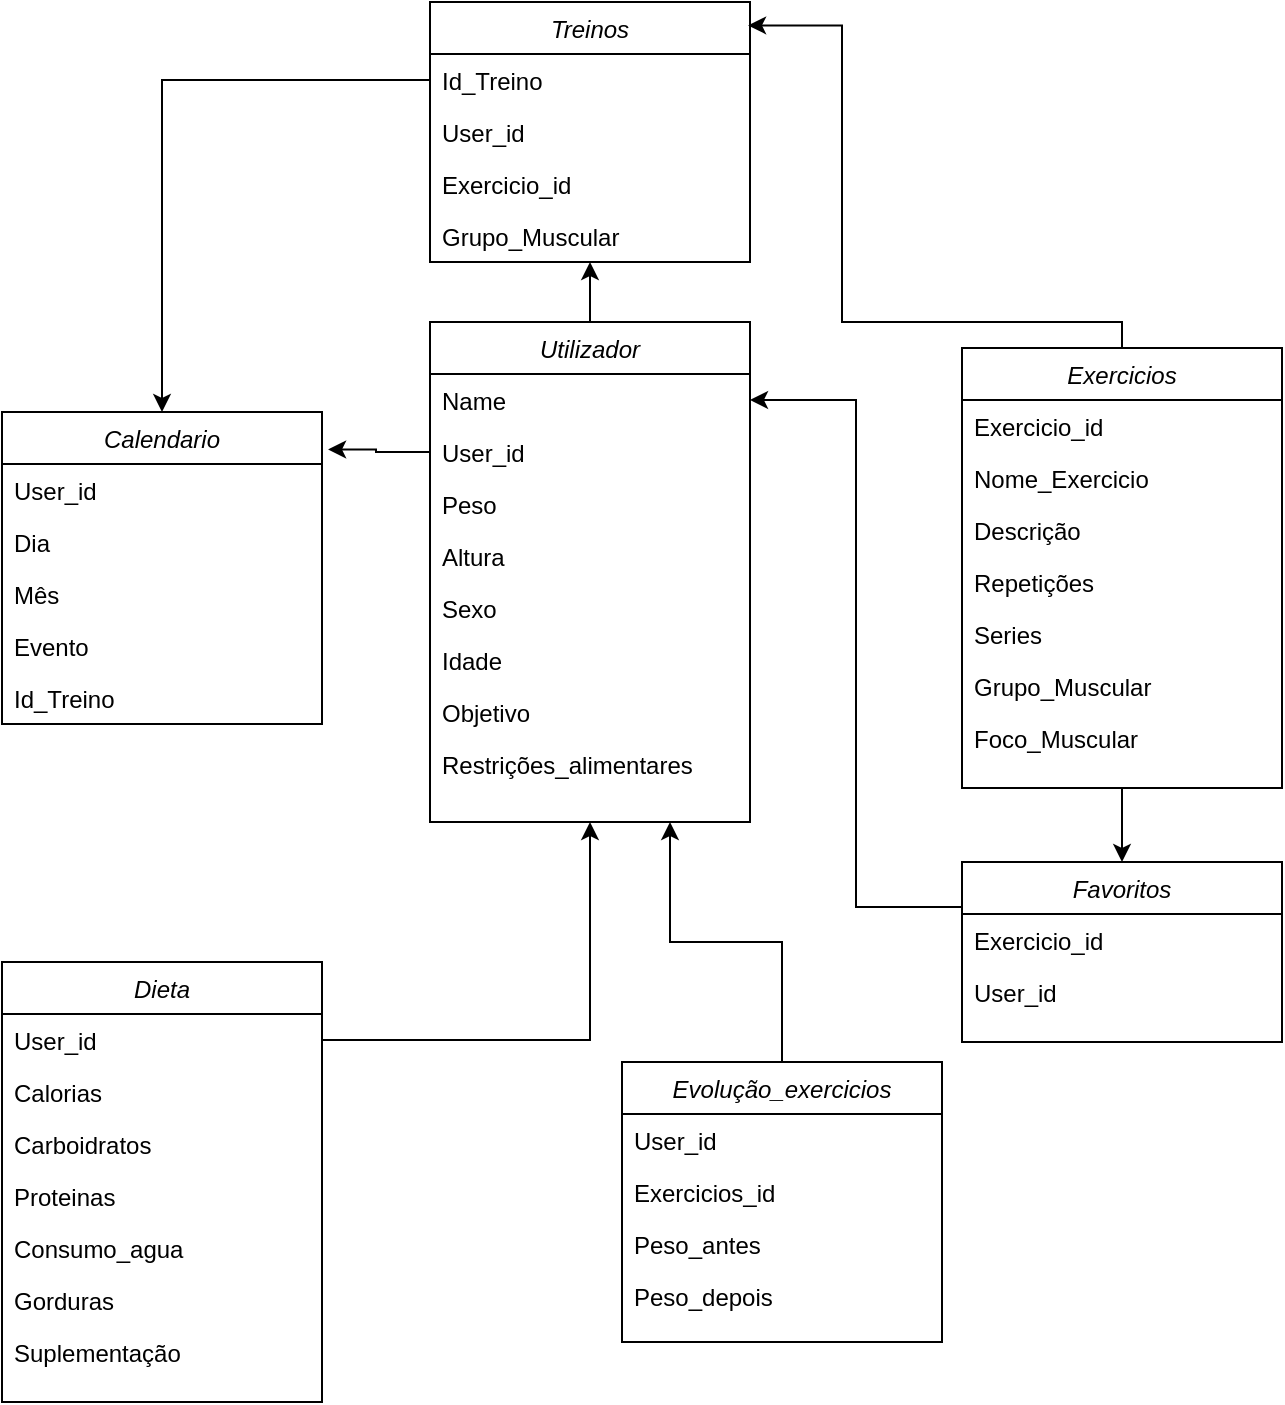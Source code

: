 <mxfile version="23.1.6" type="device">
  <diagram id="C5RBs43oDa-KdzZeNtuy" name="Page-1">
    <mxGraphModel dx="1050" dy="522" grid="1" gridSize="10" guides="1" tooltips="1" connect="1" arrows="1" fold="1" page="1" pageScale="1" pageWidth="827" pageHeight="1169" math="0" shadow="0">
      <root>
        <mxCell id="WIyWlLk6GJQsqaUBKTNV-0" />
        <mxCell id="WIyWlLk6GJQsqaUBKTNV-1" parent="WIyWlLk6GJQsqaUBKTNV-0" />
        <mxCell id="MF3p86Du_nBpeOc_AKHy-48" style="edgeStyle=orthogonalEdgeStyle;rounded=0;orthogonalLoop=1;jettySize=auto;html=1;exitX=0.5;exitY=0;exitDx=0;exitDy=0;" parent="WIyWlLk6GJQsqaUBKTNV-1" source="zkfFHV4jXpPFQw0GAbJ--0" target="MF3p86Du_nBpeOc_AKHy-38" edge="1">
          <mxGeometry relative="1" as="geometry" />
        </mxCell>
        <mxCell id="zkfFHV4jXpPFQw0GAbJ--0" value="Utilizador" style="swimlane;fontStyle=2;align=center;verticalAlign=top;childLayout=stackLayout;horizontal=1;startSize=26;horizontalStack=0;resizeParent=1;resizeLast=0;collapsible=1;marginBottom=0;rounded=0;shadow=0;strokeWidth=1;" parent="WIyWlLk6GJQsqaUBKTNV-1" vertex="1">
          <mxGeometry x="334" y="320" width="160" height="250" as="geometry">
            <mxRectangle x="220" y="120" width="160" height="26" as="alternateBounds" />
          </mxGeometry>
        </mxCell>
        <mxCell id="zkfFHV4jXpPFQw0GAbJ--1" value="Name" style="text;align=left;verticalAlign=top;spacingLeft=4;spacingRight=4;overflow=hidden;rotatable=0;points=[[0,0.5],[1,0.5]];portConstraint=eastwest;" parent="zkfFHV4jXpPFQw0GAbJ--0" vertex="1">
          <mxGeometry y="26" width="160" height="26" as="geometry" />
        </mxCell>
        <mxCell id="zkfFHV4jXpPFQw0GAbJ--2" value="User_id" style="text;align=left;verticalAlign=top;spacingLeft=4;spacingRight=4;overflow=hidden;rotatable=0;points=[[0,0.5],[1,0.5]];portConstraint=eastwest;rounded=0;shadow=0;html=0;" parent="zkfFHV4jXpPFQw0GAbJ--0" vertex="1">
          <mxGeometry y="52" width="160" height="26" as="geometry" />
        </mxCell>
        <mxCell id="zkfFHV4jXpPFQw0GAbJ--3" value="Peso" style="text;align=left;verticalAlign=top;spacingLeft=4;spacingRight=4;overflow=hidden;rotatable=0;points=[[0,0.5],[1,0.5]];portConstraint=eastwest;rounded=0;shadow=0;html=0;" parent="zkfFHV4jXpPFQw0GAbJ--0" vertex="1">
          <mxGeometry y="78" width="160" height="26" as="geometry" />
        </mxCell>
        <mxCell id="MF3p86Du_nBpeOc_AKHy-13" value="Altura" style="text;align=left;verticalAlign=top;spacingLeft=4;spacingRight=4;overflow=hidden;rotatable=0;points=[[0,0.5],[1,0.5]];portConstraint=eastwest;rounded=0;shadow=0;html=0;" parent="zkfFHV4jXpPFQw0GAbJ--0" vertex="1">
          <mxGeometry y="104" width="160" height="26" as="geometry" />
        </mxCell>
        <mxCell id="MF3p86Du_nBpeOc_AKHy-14" value="Sexo" style="text;align=left;verticalAlign=top;spacingLeft=4;spacingRight=4;overflow=hidden;rotatable=0;points=[[0,0.5],[1,0.5]];portConstraint=eastwest;rounded=0;shadow=0;html=0;" parent="zkfFHV4jXpPFQw0GAbJ--0" vertex="1">
          <mxGeometry y="130" width="160" height="26" as="geometry" />
        </mxCell>
        <mxCell id="MF3p86Du_nBpeOc_AKHy-15" value="Idade" style="text;align=left;verticalAlign=top;spacingLeft=4;spacingRight=4;overflow=hidden;rotatable=0;points=[[0,0.5],[1,0.5]];portConstraint=eastwest;rounded=0;shadow=0;html=0;" parent="zkfFHV4jXpPFQw0GAbJ--0" vertex="1">
          <mxGeometry y="156" width="160" height="26" as="geometry" />
        </mxCell>
        <mxCell id="MF3p86Du_nBpeOc_AKHy-16" value="Objetivo" style="text;align=left;verticalAlign=top;spacingLeft=4;spacingRight=4;overflow=hidden;rotatable=0;points=[[0,0.5],[1,0.5]];portConstraint=eastwest;rounded=0;shadow=0;html=0;" parent="zkfFHV4jXpPFQw0GAbJ--0" vertex="1">
          <mxGeometry y="182" width="160" height="26" as="geometry" />
        </mxCell>
        <mxCell id="MF3p86Du_nBpeOc_AKHy-82" value="Restrições_alimentares" style="text;align=left;verticalAlign=top;spacingLeft=4;spacingRight=4;overflow=hidden;rotatable=0;points=[[0,0.5],[1,0.5]];portConstraint=eastwest;rounded=0;shadow=0;html=0;" parent="zkfFHV4jXpPFQw0GAbJ--0" vertex="1">
          <mxGeometry y="208" width="160" height="26" as="geometry" />
        </mxCell>
        <mxCell id="MF3p86Du_nBpeOc_AKHy-17" value="Dieta" style="swimlane;fontStyle=2;align=center;verticalAlign=top;childLayout=stackLayout;horizontal=1;startSize=26;horizontalStack=0;resizeParent=1;resizeLast=0;collapsible=1;marginBottom=0;rounded=0;shadow=0;strokeWidth=1;" parent="WIyWlLk6GJQsqaUBKTNV-1" vertex="1">
          <mxGeometry x="120" y="640" width="160" height="220" as="geometry">
            <mxRectangle x="220" y="120" width="160" height="26" as="alternateBounds" />
          </mxGeometry>
        </mxCell>
        <mxCell id="MF3p86Du_nBpeOc_AKHy-18" value="User_id" style="text;align=left;verticalAlign=top;spacingLeft=4;spacingRight=4;overflow=hidden;rotatable=0;points=[[0,0.5],[1,0.5]];portConstraint=eastwest;" parent="MF3p86Du_nBpeOc_AKHy-17" vertex="1">
          <mxGeometry y="26" width="160" height="26" as="geometry" />
        </mxCell>
        <mxCell id="MF3p86Du_nBpeOc_AKHy-19" value="Calorias" style="text;align=left;verticalAlign=top;spacingLeft=4;spacingRight=4;overflow=hidden;rotatable=0;points=[[0,0.5],[1,0.5]];portConstraint=eastwest;rounded=0;shadow=0;html=0;" parent="MF3p86Du_nBpeOc_AKHy-17" vertex="1">
          <mxGeometry y="52" width="160" height="26" as="geometry" />
        </mxCell>
        <mxCell id="MF3p86Du_nBpeOc_AKHy-20" value="Carboidratos" style="text;align=left;verticalAlign=top;spacingLeft=4;spacingRight=4;overflow=hidden;rotatable=0;points=[[0,0.5],[1,0.5]];portConstraint=eastwest;rounded=0;shadow=0;html=0;" parent="MF3p86Du_nBpeOc_AKHy-17" vertex="1">
          <mxGeometry y="78" width="160" height="26" as="geometry" />
        </mxCell>
        <mxCell id="MF3p86Du_nBpeOc_AKHy-21" value="Proteinas" style="text;align=left;verticalAlign=top;spacingLeft=4;spacingRight=4;overflow=hidden;rotatable=0;points=[[0,0.5],[1,0.5]];portConstraint=eastwest;rounded=0;shadow=0;html=0;" parent="MF3p86Du_nBpeOc_AKHy-17" vertex="1">
          <mxGeometry y="104" width="160" height="26" as="geometry" />
        </mxCell>
        <mxCell id="MF3p86Du_nBpeOc_AKHy-22" value="Consumo_agua" style="text;align=left;verticalAlign=top;spacingLeft=4;spacingRight=4;overflow=hidden;rotatable=0;points=[[0,0.5],[1,0.5]];portConstraint=eastwest;rounded=0;shadow=0;html=0;" parent="MF3p86Du_nBpeOc_AKHy-17" vertex="1">
          <mxGeometry y="130" width="160" height="26" as="geometry" />
        </mxCell>
        <mxCell id="MF3p86Du_nBpeOc_AKHy-23" value="Gorduras" style="text;align=left;verticalAlign=top;spacingLeft=4;spacingRight=4;overflow=hidden;rotatable=0;points=[[0,0.5],[1,0.5]];portConstraint=eastwest;rounded=0;shadow=0;html=0;" parent="MF3p86Du_nBpeOc_AKHy-17" vertex="1">
          <mxGeometry y="156" width="160" height="26" as="geometry" />
        </mxCell>
        <mxCell id="MF3p86Du_nBpeOc_AKHy-24" value="Suplementação" style="text;align=left;verticalAlign=top;spacingLeft=4;spacingRight=4;overflow=hidden;rotatable=0;points=[[0,0.5],[1,0.5]];portConstraint=eastwest;rounded=0;shadow=0;html=0;" parent="MF3p86Du_nBpeOc_AKHy-17" vertex="1">
          <mxGeometry y="182" width="160" height="26" as="geometry" />
        </mxCell>
        <mxCell id="MF3p86Du_nBpeOc_AKHy-65" style="edgeStyle=orthogonalEdgeStyle;rounded=0;orthogonalLoop=1;jettySize=auto;html=1;exitX=0.5;exitY=1;exitDx=0;exitDy=0;entryX=0.5;entryY=0;entryDx=0;entryDy=0;" parent="WIyWlLk6GJQsqaUBKTNV-1" source="MF3p86Du_nBpeOc_AKHy-29" target="MF3p86Du_nBpeOc_AKHy-57" edge="1">
          <mxGeometry relative="1" as="geometry" />
        </mxCell>
        <mxCell id="MF3p86Du_nBpeOc_AKHy-29" value="Exercicios" style="swimlane;fontStyle=2;align=center;verticalAlign=top;childLayout=stackLayout;horizontal=1;startSize=26;horizontalStack=0;resizeParent=1;resizeLast=0;collapsible=1;marginBottom=0;rounded=0;shadow=0;strokeWidth=1;" parent="WIyWlLk6GJQsqaUBKTNV-1" vertex="1">
          <mxGeometry x="600" y="333" width="160" height="220" as="geometry">
            <mxRectangle x="220" y="120" width="160" height="26" as="alternateBounds" />
          </mxGeometry>
        </mxCell>
        <mxCell id="MF3p86Du_nBpeOc_AKHy-30" value="Exercicio_id" style="text;align=left;verticalAlign=top;spacingLeft=4;spacingRight=4;overflow=hidden;rotatable=0;points=[[0,0.5],[1,0.5]];portConstraint=eastwest;" parent="MF3p86Du_nBpeOc_AKHy-29" vertex="1">
          <mxGeometry y="26" width="160" height="26" as="geometry" />
        </mxCell>
        <mxCell id="MF3p86Du_nBpeOc_AKHy-31" value="Nome_Exercicio" style="text;align=left;verticalAlign=top;spacingLeft=4;spacingRight=4;overflow=hidden;rotatable=0;points=[[0,0.5],[1,0.5]];portConstraint=eastwest;rounded=0;shadow=0;html=0;" parent="MF3p86Du_nBpeOc_AKHy-29" vertex="1">
          <mxGeometry y="52" width="160" height="26" as="geometry" />
        </mxCell>
        <mxCell id="MF3p86Du_nBpeOc_AKHy-32" value="Descrição" style="text;align=left;verticalAlign=top;spacingLeft=4;spacingRight=4;overflow=hidden;rotatable=0;points=[[0,0.5],[1,0.5]];portConstraint=eastwest;rounded=0;shadow=0;html=0;" parent="MF3p86Du_nBpeOc_AKHy-29" vertex="1">
          <mxGeometry y="78" width="160" height="26" as="geometry" />
        </mxCell>
        <mxCell id="MF3p86Du_nBpeOc_AKHy-33" value="Repetições" style="text;align=left;verticalAlign=top;spacingLeft=4;spacingRight=4;overflow=hidden;rotatable=0;points=[[0,0.5],[1,0.5]];portConstraint=eastwest;rounded=0;shadow=0;html=0;" parent="MF3p86Du_nBpeOc_AKHy-29" vertex="1">
          <mxGeometry y="104" width="160" height="26" as="geometry" />
        </mxCell>
        <mxCell id="MF3p86Du_nBpeOc_AKHy-34" value="Series" style="text;align=left;verticalAlign=top;spacingLeft=4;spacingRight=4;overflow=hidden;rotatable=0;points=[[0,0.5],[1,0.5]];portConstraint=eastwest;rounded=0;shadow=0;html=0;" parent="MF3p86Du_nBpeOc_AKHy-29" vertex="1">
          <mxGeometry y="130" width="160" height="26" as="geometry" />
        </mxCell>
        <mxCell id="MF3p86Du_nBpeOc_AKHy-35" value="Grupo_Muscular" style="text;align=left;verticalAlign=top;spacingLeft=4;spacingRight=4;overflow=hidden;rotatable=0;points=[[0,0.5],[1,0.5]];portConstraint=eastwest;rounded=0;shadow=0;html=0;" parent="MF3p86Du_nBpeOc_AKHy-29" vertex="1">
          <mxGeometry y="156" width="160" height="26" as="geometry" />
        </mxCell>
        <mxCell id="MF3p86Du_nBpeOc_AKHy-36" value="Foco_Muscular" style="text;align=left;verticalAlign=top;spacingLeft=4;spacingRight=4;overflow=hidden;rotatable=0;points=[[0,0.5],[1,0.5]];portConstraint=eastwest;rounded=0;shadow=0;html=0;" parent="MF3p86Du_nBpeOc_AKHy-29" vertex="1">
          <mxGeometry y="182" width="160" height="26" as="geometry" />
        </mxCell>
        <mxCell id="MF3p86Du_nBpeOc_AKHy-38" value="Treinos" style="swimlane;fontStyle=2;align=center;verticalAlign=top;childLayout=stackLayout;horizontal=1;startSize=26;horizontalStack=0;resizeParent=1;resizeLast=0;collapsible=1;marginBottom=0;rounded=0;shadow=0;strokeWidth=1;" parent="WIyWlLk6GJQsqaUBKTNV-1" vertex="1">
          <mxGeometry x="334" y="160" width="160" height="130" as="geometry">
            <mxRectangle x="220" y="120" width="160" height="26" as="alternateBounds" />
          </mxGeometry>
        </mxCell>
        <mxCell id="MF3p86Du_nBpeOc_AKHy-39" value="Id_Treino" style="text;align=left;verticalAlign=top;spacingLeft=4;spacingRight=4;overflow=hidden;rotatable=0;points=[[0,0.5],[1,0.5]];portConstraint=eastwest;" parent="MF3p86Du_nBpeOc_AKHy-38" vertex="1">
          <mxGeometry y="26" width="160" height="26" as="geometry" />
        </mxCell>
        <mxCell id="MF3p86Du_nBpeOc_AKHy-40" value="User_id" style="text;align=left;verticalAlign=top;spacingLeft=4;spacingRight=4;overflow=hidden;rotatable=0;points=[[0,0.5],[1,0.5]];portConstraint=eastwest;rounded=0;shadow=0;html=0;" parent="MF3p86Du_nBpeOc_AKHy-38" vertex="1">
          <mxGeometry y="52" width="160" height="26" as="geometry" />
        </mxCell>
        <mxCell id="MF3p86Du_nBpeOc_AKHy-41" value="Exercicio_id" style="text;align=left;verticalAlign=top;spacingLeft=4;spacingRight=4;overflow=hidden;rotatable=0;points=[[0,0.5],[1,0.5]];portConstraint=eastwest;rounded=0;shadow=0;html=0;" parent="MF3p86Du_nBpeOc_AKHy-38" vertex="1">
          <mxGeometry y="78" width="160" height="26" as="geometry" />
        </mxCell>
        <mxCell id="MF3p86Du_nBpeOc_AKHy-42" value="Grupo_Muscular" style="text;align=left;verticalAlign=top;spacingLeft=4;spacingRight=4;overflow=hidden;rotatable=0;points=[[0,0.5],[1,0.5]];portConstraint=eastwest;rounded=0;shadow=0;html=0;" parent="MF3p86Du_nBpeOc_AKHy-38" vertex="1">
          <mxGeometry y="104" width="160" height="26" as="geometry" />
        </mxCell>
        <mxCell id="MF3p86Du_nBpeOc_AKHy-47" style="edgeStyle=orthogonalEdgeStyle;rounded=0;orthogonalLoop=1;jettySize=auto;html=1;exitX=0.5;exitY=0;exitDx=0;exitDy=0;entryX=0.994;entryY=0.09;entryDx=0;entryDy=0;entryPerimeter=0;" parent="WIyWlLk6GJQsqaUBKTNV-1" source="MF3p86Du_nBpeOc_AKHy-29" target="MF3p86Du_nBpeOc_AKHy-38" edge="1">
          <mxGeometry relative="1" as="geometry">
            <Array as="points">
              <mxPoint x="540" y="320" />
              <mxPoint x="540" y="172" />
            </Array>
          </mxGeometry>
        </mxCell>
        <mxCell id="MF3p86Du_nBpeOc_AKHy-49" value="Calendario" style="swimlane;fontStyle=2;align=center;verticalAlign=top;childLayout=stackLayout;horizontal=1;startSize=26;horizontalStack=0;resizeParent=1;resizeLast=0;collapsible=1;marginBottom=0;rounded=0;shadow=0;strokeWidth=1;" parent="WIyWlLk6GJQsqaUBKTNV-1" vertex="1">
          <mxGeometry x="120" y="365" width="160" height="156" as="geometry">
            <mxRectangle x="220" y="120" width="160" height="26" as="alternateBounds" />
          </mxGeometry>
        </mxCell>
        <mxCell id="MF3p86Du_nBpeOc_AKHy-50" value="User_id" style="text;align=left;verticalAlign=top;spacingLeft=4;spacingRight=4;overflow=hidden;rotatable=0;points=[[0,0.5],[1,0.5]];portConstraint=eastwest;" parent="MF3p86Du_nBpeOc_AKHy-49" vertex="1">
          <mxGeometry y="26" width="160" height="26" as="geometry" />
        </mxCell>
        <mxCell id="MF3p86Du_nBpeOc_AKHy-51" value="Dia" style="text;align=left;verticalAlign=top;spacingLeft=4;spacingRight=4;overflow=hidden;rotatable=0;points=[[0,0.5],[1,0.5]];portConstraint=eastwest;rounded=0;shadow=0;html=0;" parent="MF3p86Du_nBpeOc_AKHy-49" vertex="1">
          <mxGeometry y="52" width="160" height="26" as="geometry" />
        </mxCell>
        <mxCell id="MF3p86Du_nBpeOc_AKHy-52" value="Mês" style="text;align=left;verticalAlign=top;spacingLeft=4;spacingRight=4;overflow=hidden;rotatable=0;points=[[0,0.5],[1,0.5]];portConstraint=eastwest;rounded=0;shadow=0;html=0;" parent="MF3p86Du_nBpeOc_AKHy-49" vertex="1">
          <mxGeometry y="78" width="160" height="26" as="geometry" />
        </mxCell>
        <mxCell id="MF3p86Du_nBpeOc_AKHy-53" value="Evento" style="text;align=left;verticalAlign=top;spacingLeft=4;spacingRight=4;overflow=hidden;rotatable=0;points=[[0,0.5],[1,0.5]];portConstraint=eastwest;rounded=0;shadow=0;html=0;" parent="MF3p86Du_nBpeOc_AKHy-49" vertex="1">
          <mxGeometry y="104" width="160" height="26" as="geometry" />
        </mxCell>
        <mxCell id="MF3p86Du_nBpeOc_AKHy-54" value="Id_Treino" style="text;align=left;verticalAlign=top;spacingLeft=4;spacingRight=4;overflow=hidden;rotatable=0;points=[[0,0.5],[1,0.5]];portConstraint=eastwest;" parent="MF3p86Du_nBpeOc_AKHy-49" vertex="1">
          <mxGeometry y="130" width="160" height="26" as="geometry" />
        </mxCell>
        <mxCell id="MF3p86Du_nBpeOc_AKHy-55" style="edgeStyle=orthogonalEdgeStyle;rounded=0;orthogonalLoop=1;jettySize=auto;html=1;exitX=0;exitY=0.5;exitDx=0;exitDy=0;entryX=0.5;entryY=0;entryDx=0;entryDy=0;" parent="WIyWlLk6GJQsqaUBKTNV-1" source="MF3p86Du_nBpeOc_AKHy-39" target="MF3p86Du_nBpeOc_AKHy-49" edge="1">
          <mxGeometry relative="1" as="geometry" />
        </mxCell>
        <mxCell id="MF3p86Du_nBpeOc_AKHy-56" style="edgeStyle=orthogonalEdgeStyle;rounded=0;orthogonalLoop=1;jettySize=auto;html=1;exitX=0;exitY=0.5;exitDx=0;exitDy=0;entryX=1.019;entryY=0.12;entryDx=0;entryDy=0;entryPerimeter=0;" parent="WIyWlLk6GJQsqaUBKTNV-1" source="zkfFHV4jXpPFQw0GAbJ--2" target="MF3p86Du_nBpeOc_AKHy-49" edge="1">
          <mxGeometry relative="1" as="geometry" />
        </mxCell>
        <mxCell id="MF3p86Du_nBpeOc_AKHy-66" style="edgeStyle=orthogonalEdgeStyle;rounded=0;orthogonalLoop=1;jettySize=auto;html=1;exitX=0;exitY=0.25;exitDx=0;exitDy=0;entryX=1;entryY=0.5;entryDx=0;entryDy=0;" parent="WIyWlLk6GJQsqaUBKTNV-1" source="MF3p86Du_nBpeOc_AKHy-57" target="zkfFHV4jXpPFQw0GAbJ--1" edge="1">
          <mxGeometry relative="1" as="geometry" />
        </mxCell>
        <mxCell id="MF3p86Du_nBpeOc_AKHy-57" value="Favoritos" style="swimlane;fontStyle=2;align=center;verticalAlign=top;childLayout=stackLayout;horizontal=1;startSize=26;horizontalStack=0;resizeParent=1;resizeLast=0;collapsible=1;marginBottom=0;rounded=0;shadow=0;strokeWidth=1;" parent="WIyWlLk6GJQsqaUBKTNV-1" vertex="1">
          <mxGeometry x="600" y="590" width="160" height="90" as="geometry">
            <mxRectangle x="220" y="120" width="160" height="26" as="alternateBounds" />
          </mxGeometry>
        </mxCell>
        <mxCell id="MF3p86Du_nBpeOc_AKHy-58" value="Exercicio_id" style="text;align=left;verticalAlign=top;spacingLeft=4;spacingRight=4;overflow=hidden;rotatable=0;points=[[0,0.5],[1,0.5]];portConstraint=eastwest;" parent="MF3p86Du_nBpeOc_AKHy-57" vertex="1">
          <mxGeometry y="26" width="160" height="26" as="geometry" />
        </mxCell>
        <mxCell id="MF3p86Du_nBpeOc_AKHy-59" value="User_id&#xa;" style="text;align=left;verticalAlign=top;spacingLeft=4;spacingRight=4;overflow=hidden;rotatable=0;points=[[0,0.5],[1,0.5]];portConstraint=eastwest;rounded=0;shadow=0;html=0;" parent="MF3p86Du_nBpeOc_AKHy-57" vertex="1">
          <mxGeometry y="52" width="160" height="26" as="geometry" />
        </mxCell>
        <mxCell id="MF3p86Du_nBpeOc_AKHy-64" style="edgeStyle=orthogonalEdgeStyle;rounded=0;orthogonalLoop=1;jettySize=auto;html=1;exitX=1;exitY=0.5;exitDx=0;exitDy=0;entryX=0.5;entryY=1;entryDx=0;entryDy=0;" parent="WIyWlLk6GJQsqaUBKTNV-1" source="MF3p86Du_nBpeOc_AKHy-18" target="zkfFHV4jXpPFQw0GAbJ--0" edge="1">
          <mxGeometry relative="1" as="geometry" />
        </mxCell>
        <mxCell id="MF3p86Du_nBpeOc_AKHy-80" style="edgeStyle=orthogonalEdgeStyle;rounded=0;orthogonalLoop=1;jettySize=auto;html=1;exitX=0.5;exitY=0;exitDx=0;exitDy=0;entryX=0.75;entryY=1;entryDx=0;entryDy=0;" parent="WIyWlLk6GJQsqaUBKTNV-1" source="MF3p86Du_nBpeOc_AKHy-75" target="zkfFHV4jXpPFQw0GAbJ--0" edge="1">
          <mxGeometry relative="1" as="geometry" />
        </mxCell>
        <mxCell id="MF3p86Du_nBpeOc_AKHy-75" value="Evolução_exercicios" style="swimlane;fontStyle=2;align=center;verticalAlign=top;childLayout=stackLayout;horizontal=1;startSize=26;horizontalStack=0;resizeParent=1;resizeLast=0;collapsible=1;marginBottom=0;rounded=0;shadow=0;strokeWidth=1;" parent="WIyWlLk6GJQsqaUBKTNV-1" vertex="1">
          <mxGeometry x="430" y="690" width="160" height="140" as="geometry">
            <mxRectangle x="220" y="120" width="160" height="26" as="alternateBounds" />
          </mxGeometry>
        </mxCell>
        <mxCell id="MF3p86Du_nBpeOc_AKHy-76" value="User_id" style="text;align=left;verticalAlign=top;spacingLeft=4;spacingRight=4;overflow=hidden;rotatable=0;points=[[0,0.5],[1,0.5]];portConstraint=eastwest;" parent="MF3p86Du_nBpeOc_AKHy-75" vertex="1">
          <mxGeometry y="26" width="160" height="26" as="geometry" />
        </mxCell>
        <mxCell id="MF3p86Du_nBpeOc_AKHy-77" value="Exercicios_id" style="text;align=left;verticalAlign=top;spacingLeft=4;spacingRight=4;overflow=hidden;rotatable=0;points=[[0,0.5],[1,0.5]];portConstraint=eastwest;rounded=0;shadow=0;html=0;" parent="MF3p86Du_nBpeOc_AKHy-75" vertex="1">
          <mxGeometry y="52" width="160" height="26" as="geometry" />
        </mxCell>
        <mxCell id="MF3p86Du_nBpeOc_AKHy-78" value="Peso_antes" style="text;align=left;verticalAlign=top;spacingLeft=4;spacingRight=4;overflow=hidden;rotatable=0;points=[[0,0.5],[1,0.5]];portConstraint=eastwest;rounded=0;shadow=0;html=0;" parent="MF3p86Du_nBpeOc_AKHy-75" vertex="1">
          <mxGeometry y="78" width="160" height="26" as="geometry" />
        </mxCell>
        <mxCell id="MF3p86Du_nBpeOc_AKHy-79" value="Peso_depois" style="text;align=left;verticalAlign=top;spacingLeft=4;spacingRight=4;overflow=hidden;rotatable=0;points=[[0,0.5],[1,0.5]];portConstraint=eastwest;rounded=0;shadow=0;html=0;" parent="MF3p86Du_nBpeOc_AKHy-75" vertex="1">
          <mxGeometry y="104" width="160" height="26" as="geometry" />
        </mxCell>
      </root>
    </mxGraphModel>
  </diagram>
</mxfile>
